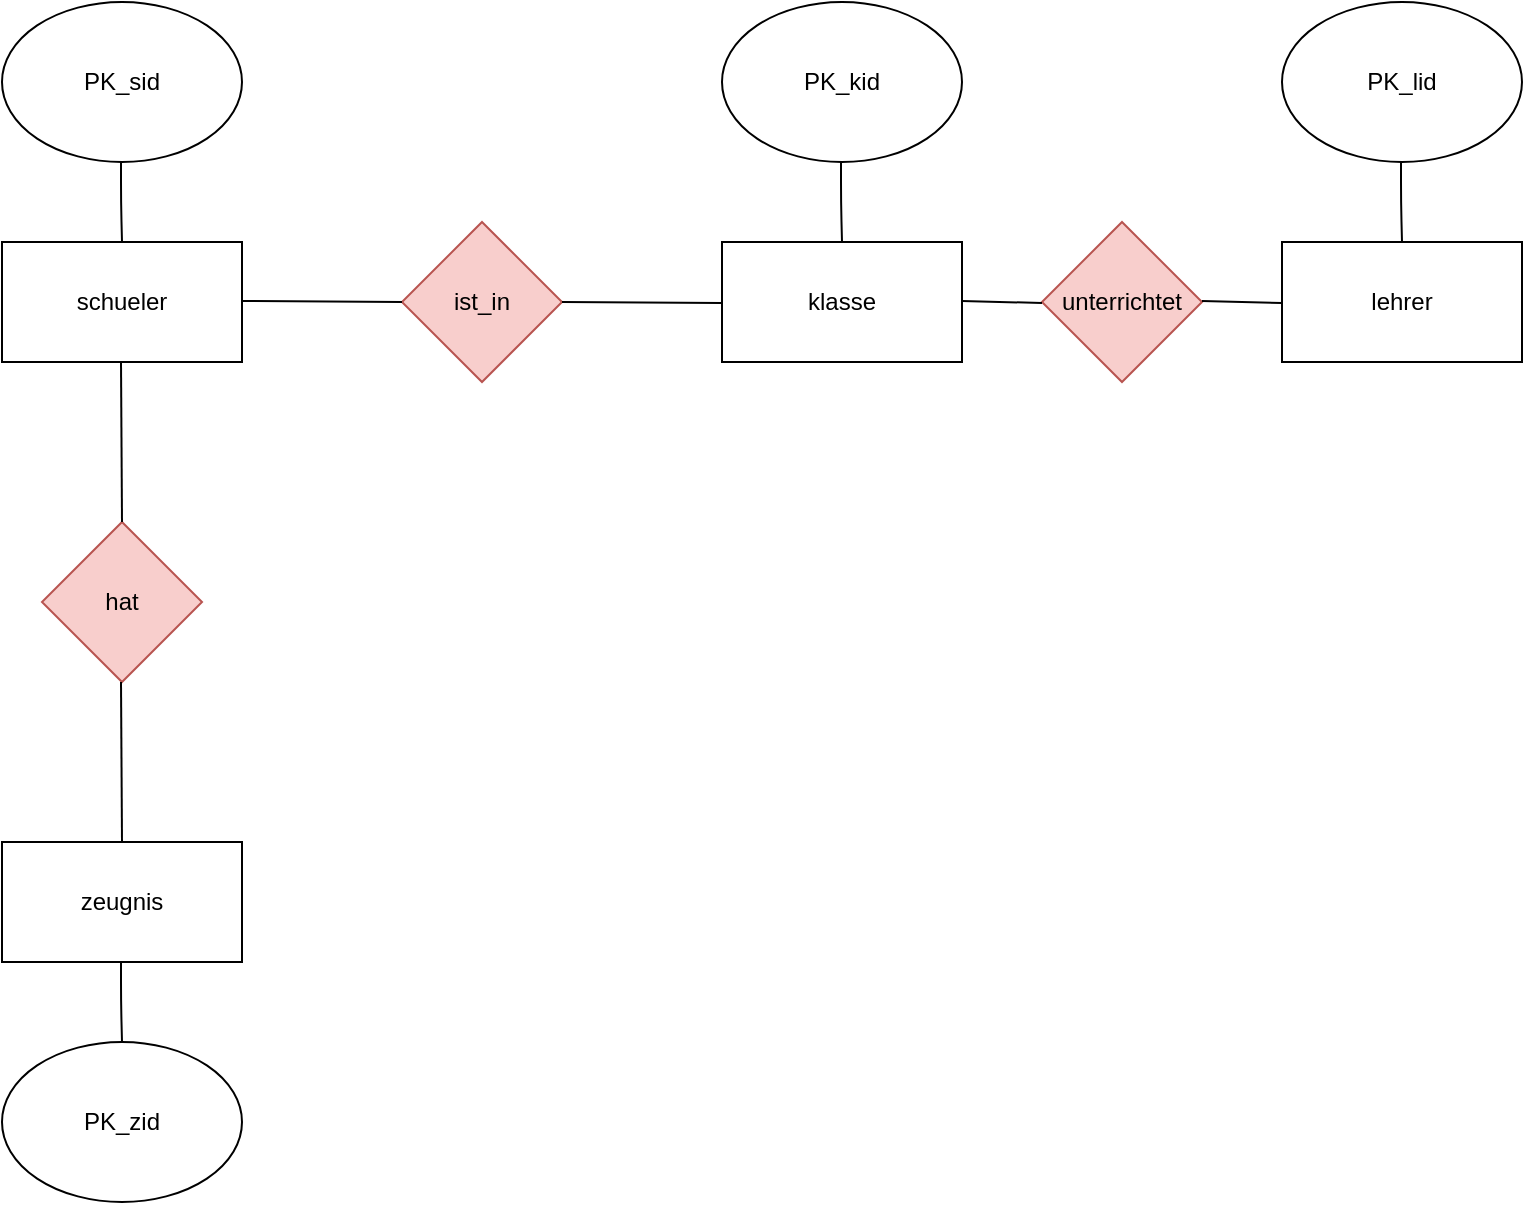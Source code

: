 <mxfile version="15.3.5" type="github"><diagram id="l9zTHNvztt0lqTnB3oJu" name="Page-1"><mxGraphModel dx="1422" dy="882" grid="1" gridSize="10" guides="1" tooltips="1" connect="1" arrows="1" fold="1" page="1" pageScale="1" pageWidth="827" pageHeight="1169" math="0" shadow="0"><root><mxCell id="0"/><mxCell id="1" parent="0"/><mxCell id="uwku8IthLI8MxS6yw4BB-1" value="schueler" style="rounded=0;whiteSpace=wrap;html=1;hachureGap=4;pointerEvents=0;" vertex="1" parent="1"><mxGeometry x="40" y="240" width="120" height="60" as="geometry"/></mxCell><mxCell id="uwku8IthLI8MxS6yw4BB-2" value="ist_in" style="rhombus;whiteSpace=wrap;html=1;hachureGap=4;pointerEvents=0;fillColor=#f8cecc;strokeColor=#b85450;" vertex="1" parent="1"><mxGeometry x="240" y="230" width="80" height="80" as="geometry"/></mxCell><mxCell id="uwku8IthLI8MxS6yw4BB-3" value="klasse" style="rounded=0;whiteSpace=wrap;html=1;hachureGap=4;pointerEvents=0;" vertex="1" parent="1"><mxGeometry x="400" y="240" width="120" height="60" as="geometry"/></mxCell><mxCell id="uwku8IthLI8MxS6yw4BB-4" value="zeugnis" style="rounded=0;whiteSpace=wrap;html=1;hachureGap=4;pointerEvents=0;" vertex="1" parent="1"><mxGeometry x="40" y="540" width="120" height="60" as="geometry"/></mxCell><mxCell id="uwku8IthLI8MxS6yw4BB-5" value="hat" style="rhombus;whiteSpace=wrap;html=1;hachureGap=4;pointerEvents=0;fillColor=#f8cecc;strokeColor=#b85450;" vertex="1" parent="1"><mxGeometry x="60" y="380" width="80" height="80" as="geometry"/></mxCell><mxCell id="uwku8IthLI8MxS6yw4BB-6" value="lehrer" style="rounded=0;whiteSpace=wrap;html=1;hachureGap=4;pointerEvents=0;" vertex="1" parent="1"><mxGeometry x="680" y="240" width="120" height="60" as="geometry"/></mxCell><mxCell id="uwku8IthLI8MxS6yw4BB-7" value="unterrichtet" style="rhombus;whiteSpace=wrap;html=1;hachureGap=4;pointerEvents=0;fillColor=#f8cecc;strokeColor=#b85450;" vertex="1" parent="1"><mxGeometry x="560" y="230" width="80" height="80" as="geometry"/></mxCell><mxCell id="uwku8IthLI8MxS6yw4BB-9" value="PK_zid" style="ellipse;whiteSpace=wrap;html=1;hachureGap=4;pointerEvents=0;" vertex="1" parent="1"><mxGeometry x="40" y="640" width="120" height="80" as="geometry"/></mxCell><mxCell id="uwku8IthLI8MxS6yw4BB-10" value="PK_lid" style="ellipse;whiteSpace=wrap;html=1;hachureGap=4;pointerEvents=0;" vertex="1" parent="1"><mxGeometry x="680" y="120" width="120" height="80" as="geometry"/></mxCell><mxCell id="uwku8IthLI8MxS6yw4BB-11" value="PK_kid" style="ellipse;whiteSpace=wrap;html=1;hachureGap=4;pointerEvents=0;" vertex="1" parent="1"><mxGeometry x="400" y="120" width="120" height="80" as="geometry"/></mxCell><mxCell id="uwku8IthLI8MxS6yw4BB-12" value="PK_sid" style="ellipse;whiteSpace=wrap;html=1;hachureGap=4;pointerEvents=0;" vertex="1" parent="1"><mxGeometry x="40" y="120" width="120" height="80" as="geometry"/></mxCell><mxCell id="uwku8IthLI8MxS6yw4BB-19" value="" style="endArrow=none;html=1;startSize=14;endSize=14;sourcePerimeterSpacing=8;targetPerimeterSpacing=8;" edge="1" parent="1"><mxGeometry width="50" height="50" relative="1" as="geometry"><mxPoint x="160" y="269.5" as="sourcePoint"/><mxPoint x="240" y="270" as="targetPoint"/></mxGeometry></mxCell><mxCell id="uwku8IthLI8MxS6yw4BB-20" value="" style="endArrow=none;html=1;startSize=14;endSize=14;sourcePerimeterSpacing=8;targetPerimeterSpacing=8;" edge="1" parent="1"><mxGeometry width="50" height="50" relative="1" as="geometry"><mxPoint x="320" y="270" as="sourcePoint"/><mxPoint x="400" y="270.5" as="targetPoint"/></mxGeometry></mxCell><mxCell id="uwku8IthLI8MxS6yw4BB-21" value="" style="endArrow=none;html=1;startSize=14;endSize=14;sourcePerimeterSpacing=8;targetPerimeterSpacing=8;" edge="1" parent="1"><mxGeometry width="50" height="50" relative="1" as="geometry"><mxPoint x="520" y="269.5" as="sourcePoint"/><mxPoint x="560" y="270.5" as="targetPoint"/></mxGeometry></mxCell><mxCell id="uwku8IthLI8MxS6yw4BB-22" value="" style="endArrow=none;html=1;startSize=14;endSize=14;sourcePerimeterSpacing=8;targetPerimeterSpacing=8;" edge="1" parent="1"><mxGeometry width="50" height="50" relative="1" as="geometry"><mxPoint x="640" y="269.5" as="sourcePoint"/><mxPoint x="680" y="270.5" as="targetPoint"/></mxGeometry></mxCell><mxCell id="uwku8IthLI8MxS6yw4BB-23" value="" style="endArrow=none;html=1;startSize=14;endSize=14;sourcePerimeterSpacing=8;targetPerimeterSpacing=8;" edge="1" parent="1"><mxGeometry width="50" height="50" relative="1" as="geometry"><mxPoint x="100" y="380" as="sourcePoint"/><mxPoint x="99.5" y="300" as="targetPoint"/></mxGeometry></mxCell><mxCell id="uwku8IthLI8MxS6yw4BB-24" value="" style="endArrow=none;html=1;startSize=14;endSize=14;sourcePerimeterSpacing=8;targetPerimeterSpacing=8;" edge="1" parent="1"><mxGeometry width="50" height="50" relative="1" as="geometry"><mxPoint x="100" y="540" as="sourcePoint"/><mxPoint x="99.5" y="460" as="targetPoint"/></mxGeometry></mxCell><mxCell id="uwku8IthLI8MxS6yw4BB-25" value="" style="endArrow=none;html=1;startSize=14;endSize=14;sourcePerimeterSpacing=8;targetPerimeterSpacing=8;" edge="1" parent="1"><mxGeometry width="50" height="50" relative="1" as="geometry"><mxPoint x="100" y="240" as="sourcePoint"/><mxPoint x="99.5" y="200" as="targetPoint"/><Array as="points"><mxPoint x="99.5" y="220"/></Array></mxGeometry></mxCell><mxCell id="uwku8IthLI8MxS6yw4BB-29" value="" style="endArrow=none;html=1;startSize=14;endSize=14;sourcePerimeterSpacing=8;targetPerimeterSpacing=8;" edge="1" parent="1"><mxGeometry width="50" height="50" relative="1" as="geometry"><mxPoint x="460" y="240" as="sourcePoint"/><mxPoint x="459.5" y="200" as="targetPoint"/><Array as="points"><mxPoint x="459.5" y="220"/></Array></mxGeometry></mxCell><mxCell id="uwku8IthLI8MxS6yw4BB-30" value="" style="endArrow=none;html=1;startSize=14;endSize=14;sourcePerimeterSpacing=8;targetPerimeterSpacing=8;" edge="1" parent="1"><mxGeometry width="50" height="50" relative="1" as="geometry"><mxPoint x="740" y="240" as="sourcePoint"/><mxPoint x="739.5" y="200" as="targetPoint"/><Array as="points"><mxPoint x="739.5" y="220"/></Array></mxGeometry></mxCell><mxCell id="uwku8IthLI8MxS6yw4BB-31" value="" style="endArrow=none;html=1;startSize=14;endSize=14;sourcePerimeterSpacing=8;targetPerimeterSpacing=8;" edge="1" parent="1"><mxGeometry width="50" height="50" relative="1" as="geometry"><mxPoint x="100" y="640" as="sourcePoint"/><mxPoint x="99.5" y="600" as="targetPoint"/><Array as="points"><mxPoint x="99.5" y="620"/></Array></mxGeometry></mxCell></root></mxGraphModel></diagram></mxfile>